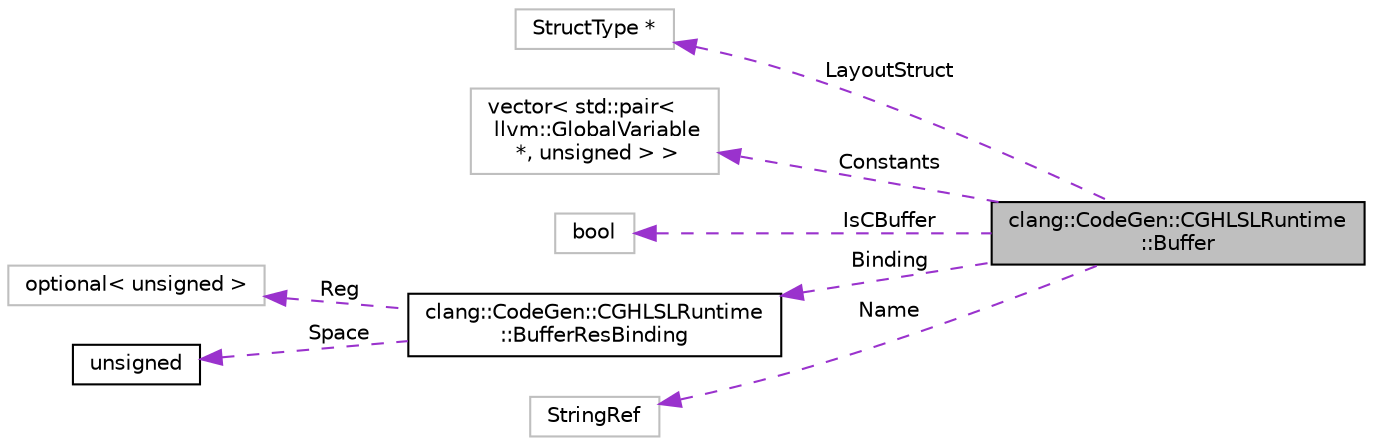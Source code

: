 digraph "clang::CodeGen::CGHLSLRuntime::Buffer"
{
 // LATEX_PDF_SIZE
  bgcolor="transparent";
  edge [fontname="Helvetica",fontsize="10",labelfontname="Helvetica",labelfontsize="10"];
  node [fontname="Helvetica",fontsize="10",shape=record];
  rankdir="LR";
  Node1 [label="clang::CodeGen::CGHLSLRuntime\l::Buffer",height=0.2,width=0.4,color="black", fillcolor="grey75", style="filled", fontcolor="black",tooltip=" "];
  Node2 -> Node1 [dir="back",color="darkorchid3",fontsize="10",style="dashed",label=" LayoutStruct" ,fontname="Helvetica"];
  Node2 [label="StructType *",height=0.2,width=0.4,color="grey75",tooltip=" "];
  Node3 -> Node1 [dir="back",color="darkorchid3",fontsize="10",style="dashed",label=" Constants" ,fontname="Helvetica"];
  Node3 [label="vector\< std::pair\<\l llvm::GlobalVariable\l *, unsigned \> \>",height=0.2,width=0.4,color="grey75",tooltip=" "];
  Node4 -> Node1 [dir="back",color="darkorchid3",fontsize="10",style="dashed",label=" IsCBuffer" ,fontname="Helvetica"];
  Node4 [label="bool",height=0.2,width=0.4,color="grey75",tooltip=" "];
  Node5 -> Node1 [dir="back",color="darkorchid3",fontsize="10",style="dashed",label=" Binding" ,fontname="Helvetica"];
  Node5 [label="clang::CodeGen::CGHLSLRuntime\l::BufferResBinding",height=0.2,width=0.4,color="black",URL="$structclang_1_1CodeGen_1_1CGHLSLRuntime_1_1BufferResBinding.html",tooltip=" "];
  Node6 -> Node5 [dir="back",color="darkorchid3",fontsize="10",style="dashed",label=" Reg" ,fontname="Helvetica"];
  Node6 [label="optional\< unsigned \>",height=0.2,width=0.4,color="grey75",tooltip=" "];
  Node7 -> Node5 [dir="back",color="darkorchid3",fontsize="10",style="dashed",label=" Space" ,fontname="Helvetica"];
  Node7 [label="unsigned",height=0.2,width=0.4,color="black",URL="$classunsigned.html",tooltip=" "];
  Node8 -> Node1 [dir="back",color="darkorchid3",fontsize="10",style="dashed",label=" Name" ,fontname="Helvetica"];
  Node8 [label="StringRef",height=0.2,width=0.4,color="grey75",tooltip=" "];
}
